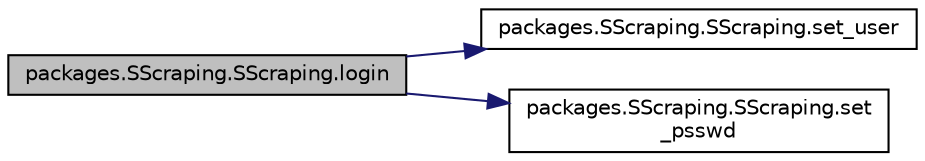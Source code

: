 digraph "packages.SScraping.SScraping.login"
{
  edge [fontname="Helvetica",fontsize="10",labelfontname="Helvetica",labelfontsize="10"];
  node [fontname="Helvetica",fontsize="10",shape=record];
  rankdir="LR";
  Node13 [label="packages.SScraping.SScraping.login",height=0.2,width=0.4,color="black", fillcolor="grey75", style="filled", fontcolor="black"];
  Node13 -> Node14 [color="midnightblue",fontsize="10",style="solid",fontname="Helvetica"];
  Node14 [label="packages.SScraping.SScraping.set_user",height=0.2,width=0.4,color="black", fillcolor="white", style="filled",URL="$classpackages_1_1_s_scraping_1_1_s_scraping.html#a64e864603824f2369021d61dc0bb592e"];
  Node13 -> Node15 [color="midnightblue",fontsize="10",style="solid",fontname="Helvetica"];
  Node15 [label="packages.SScraping.SScraping.set\l_psswd",height=0.2,width=0.4,color="black", fillcolor="white", style="filled",URL="$classpackages_1_1_s_scraping_1_1_s_scraping.html#a5bbec20c7a3bb03c727fe7ea4a9309ad"];
}
